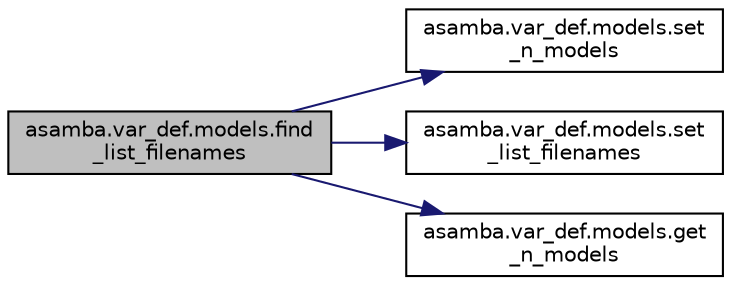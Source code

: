 digraph "asamba.var_def.models.find_list_filenames"
{
  edge [fontname="Helvetica",fontsize="10",labelfontname="Helvetica",labelfontsize="10"];
  node [fontname="Helvetica",fontsize="10",shape=record];
  rankdir="LR";
  Node2 [label="asamba.var_def.models.find\l_list_filenames",height=0.2,width=0.4,color="black", fillcolor="grey75", style="filled", fontcolor="black"];
  Node2 -> Node3 [color="midnightblue",fontsize="10",style="solid",fontname="Helvetica"];
  Node3 [label="asamba.var_def.models.set\l_n_models",height=0.2,width=0.4,color="black", fillcolor="white", style="filled",URL="$classasamba_1_1var__def_1_1models.html#a0f23ccd6f783e5c3e5878d6efd5a5fd5"];
  Node2 -> Node4 [color="midnightblue",fontsize="10",style="solid",fontname="Helvetica"];
  Node4 [label="asamba.var_def.models.set\l_list_filenames",height=0.2,width=0.4,color="black", fillcolor="white", style="filled",URL="$classasamba_1_1var__def_1_1models.html#a6d42985357f164d32ae57a6b38b267e7"];
  Node2 -> Node5 [color="midnightblue",fontsize="10",style="solid",fontname="Helvetica"];
  Node5 [label="asamba.var_def.models.get\l_n_models",height=0.2,width=0.4,color="black", fillcolor="white", style="filled",URL="$classasamba_1_1var__def_1_1models.html#a610f2b866ecb89f6541e30c461e825bd"];
}
